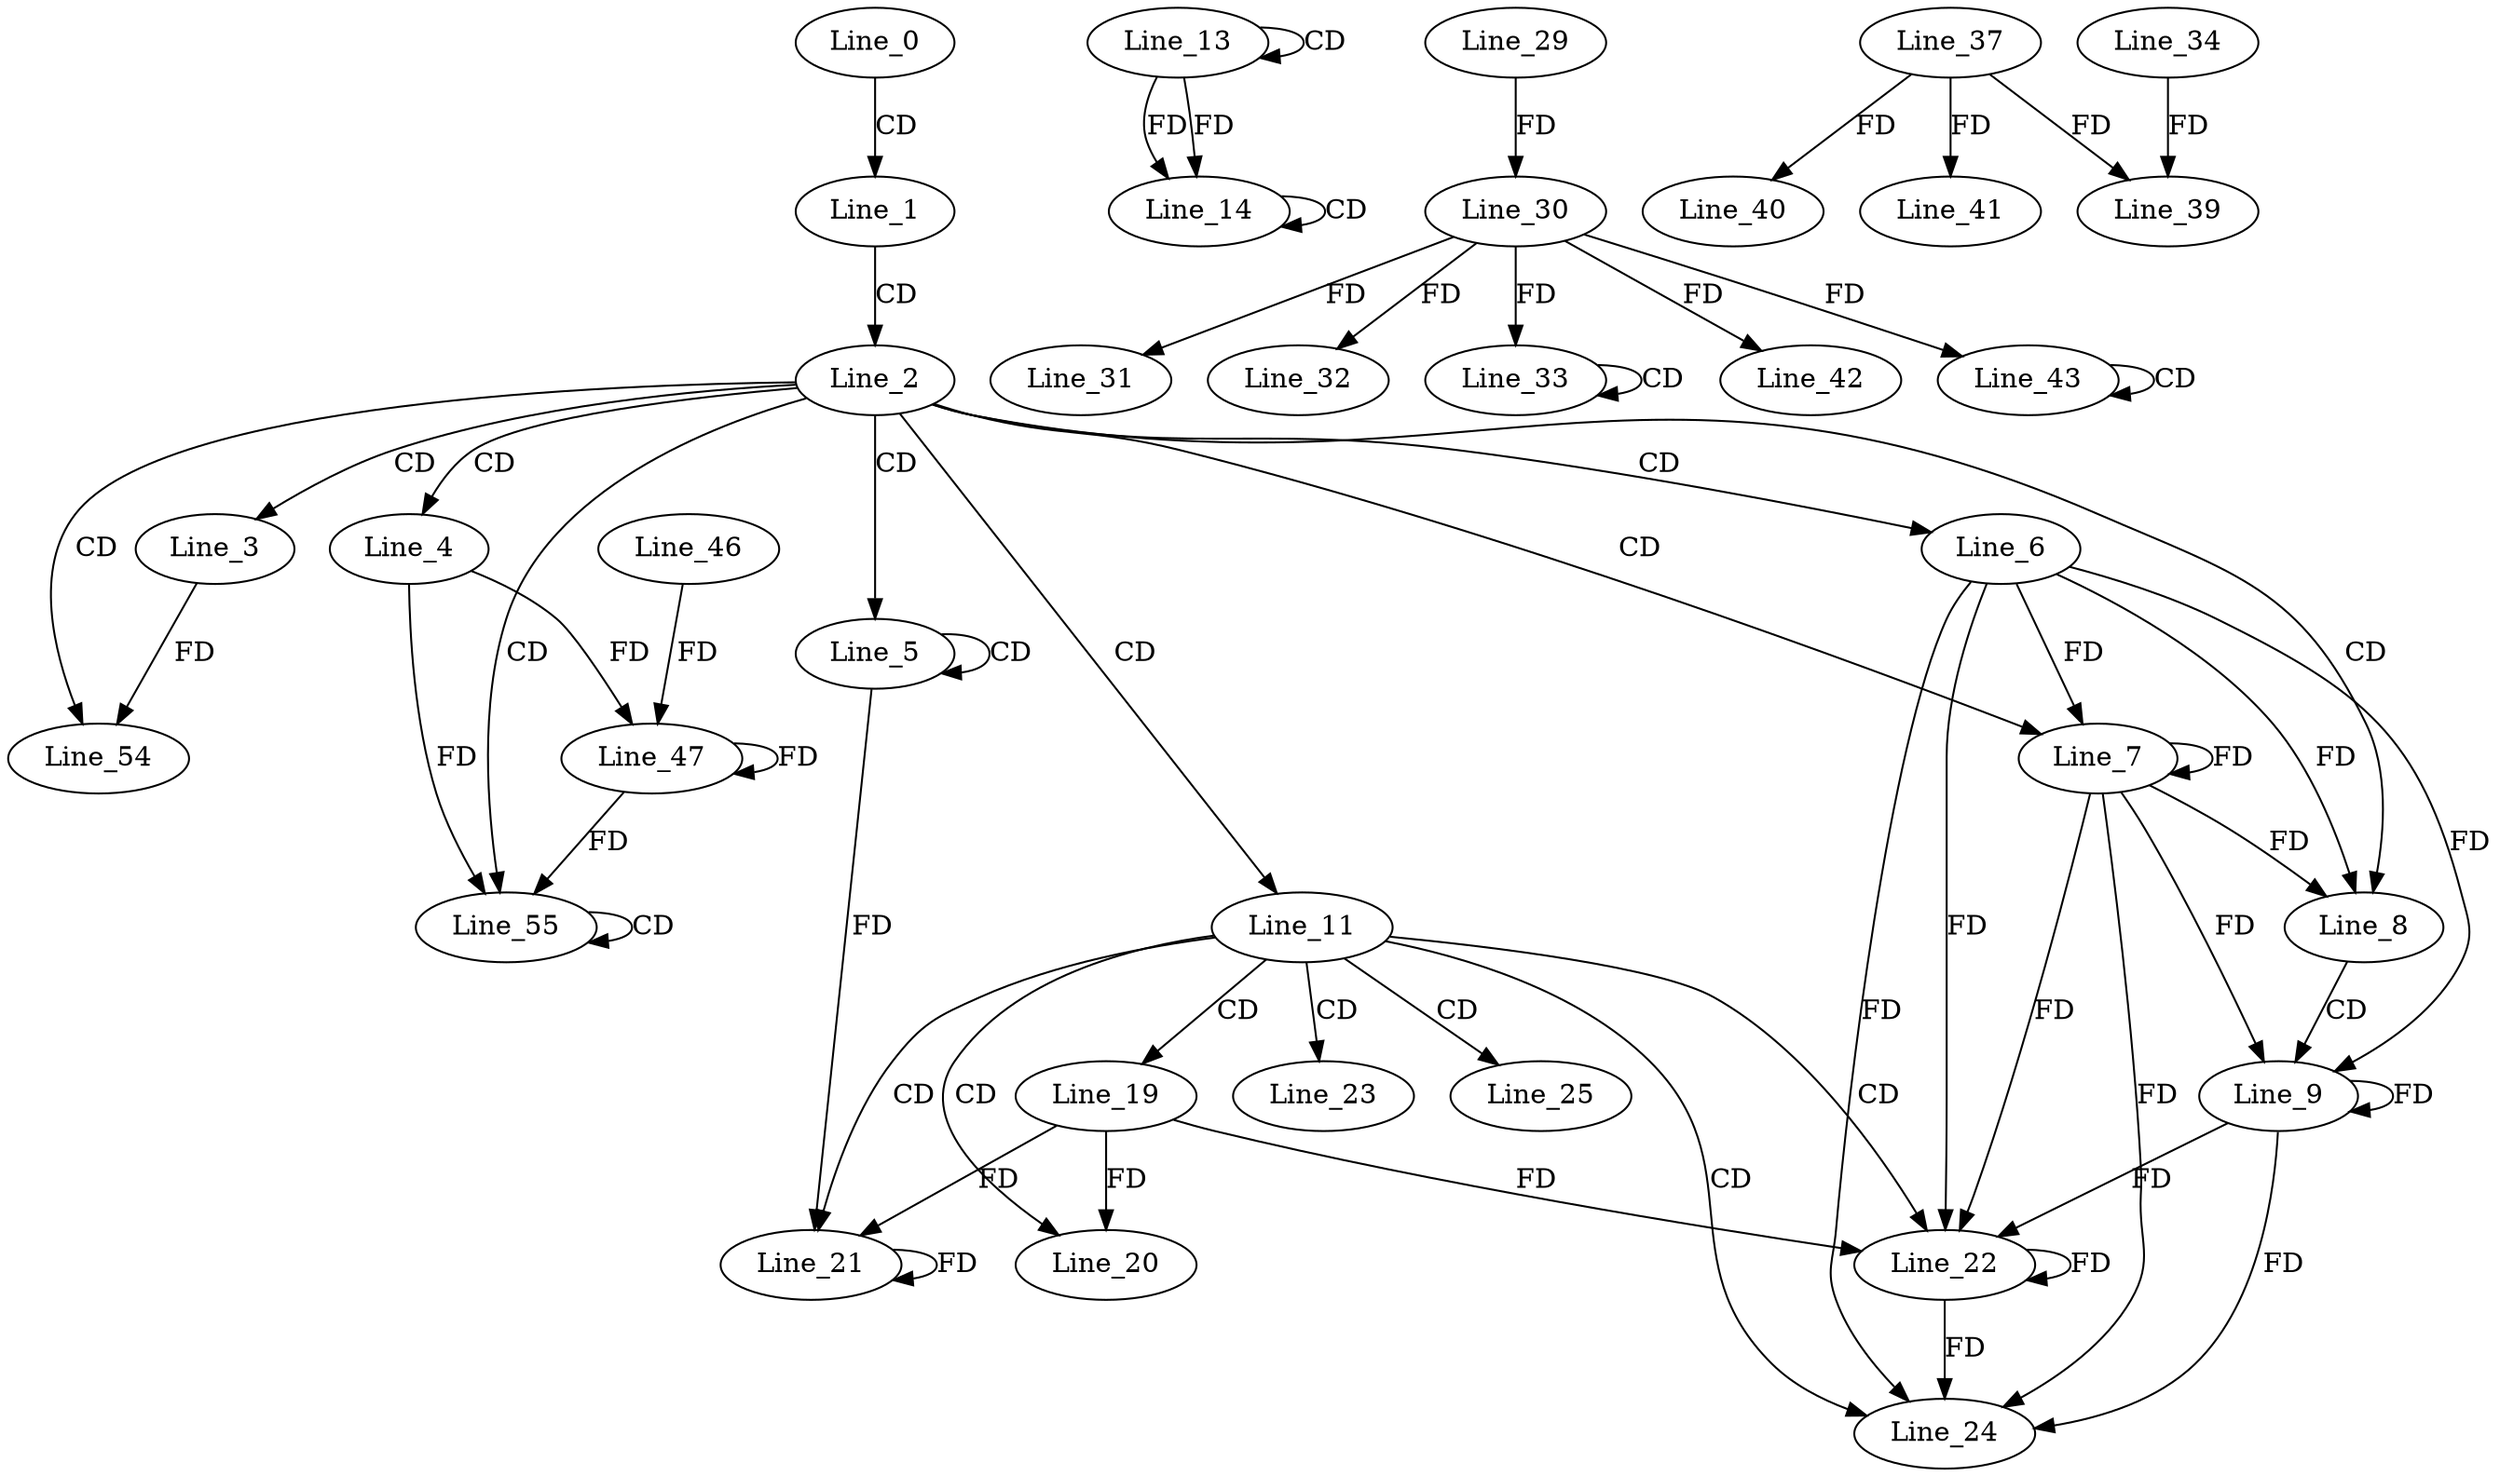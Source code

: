 digraph G {
  Line_0;
  Line_1;
  Line_2;
  Line_3;
  Line_4;
  Line_5;
  Line_5;
  Line_6;
  Line_7;
  Line_7;
  Line_8;
  Line_8;
  Line_9;
  Line_11;
  Line_13;
  Line_13;
  Line_14;
  Line_14;
  Line_19;
  Line_20;
  Line_21;
  Line_21;
  Line_22;
  Line_22;
  Line_23;
  Line_24;
  Line_25;
  Line_29;
  Line_30;
  Line_30;
  Line_31;
  Line_32;
  Line_33;
  Line_33;
  Line_37;
  Line_39;
  Line_34;
  Line_40;
  Line_41;
  Line_42;
  Line_42;
  Line_43;
  Line_43;
  Line_47;
  Line_47;
  Line_46;
  Line_54;
  Line_55;
  Line_55;
  Line_0 -> Line_1 [ label="CD" ];
  Line_1 -> Line_2 [ label="CD" ];
  Line_2 -> Line_3 [ label="CD" ];
  Line_2 -> Line_4 [ label="CD" ];
  Line_2 -> Line_5 [ label="CD" ];
  Line_5 -> Line_5 [ label="CD" ];
  Line_2 -> Line_6 [ label="CD" ];
  Line_2 -> Line_7 [ label="CD" ];
  Line_6 -> Line_7 [ label="FD" ];
  Line_7 -> Line_7 [ label="FD" ];
  Line_2 -> Line_8 [ label="CD" ];
  Line_6 -> Line_8 [ label="FD" ];
  Line_7 -> Line_8 [ label="FD" ];
  Line_8 -> Line_9 [ label="CD" ];
  Line_6 -> Line_9 [ label="FD" ];
  Line_7 -> Line_9 [ label="FD" ];
  Line_9 -> Line_9 [ label="FD" ];
  Line_2 -> Line_11 [ label="CD" ];
  Line_13 -> Line_13 [ label="CD" ];
  Line_13 -> Line_14 [ label="FD" ];
  Line_14 -> Line_14 [ label="CD" ];
  Line_13 -> Line_14 [ label="FD" ];
  Line_11 -> Line_19 [ label="CD" ];
  Line_11 -> Line_20 [ label="CD" ];
  Line_19 -> Line_20 [ label="FD" ];
  Line_11 -> Line_21 [ label="CD" ];
  Line_5 -> Line_21 [ label="FD" ];
  Line_21 -> Line_21 [ label="FD" ];
  Line_19 -> Line_21 [ label="FD" ];
  Line_11 -> Line_22 [ label="CD" ];
  Line_6 -> Line_22 [ label="FD" ];
  Line_7 -> Line_22 [ label="FD" ];
  Line_9 -> Line_22 [ label="FD" ];
  Line_22 -> Line_22 [ label="FD" ];
  Line_19 -> Line_22 [ label="FD" ];
  Line_11 -> Line_23 [ label="CD" ];
  Line_11 -> Line_24 [ label="CD" ];
  Line_6 -> Line_24 [ label="FD" ];
  Line_7 -> Line_24 [ label="FD" ];
  Line_9 -> Line_24 [ label="FD" ];
  Line_22 -> Line_24 [ label="FD" ];
  Line_11 -> Line_25 [ label="CD" ];
  Line_29 -> Line_30 [ label="FD" ];
  Line_30 -> Line_31 [ label="FD" ];
  Line_30 -> Line_32 [ label="FD" ];
  Line_33 -> Line_33 [ label="CD" ];
  Line_30 -> Line_33 [ label="FD" ];
  Line_37 -> Line_39 [ label="FD" ];
  Line_34 -> Line_39 [ label="FD" ];
  Line_37 -> Line_40 [ label="FD" ];
  Line_37 -> Line_41 [ label="FD" ];
  Line_30 -> Line_42 [ label="FD" ];
  Line_43 -> Line_43 [ label="CD" ];
  Line_30 -> Line_43 [ label="FD" ];
  Line_4 -> Line_47 [ label="FD" ];
  Line_47 -> Line_47 [ label="FD" ];
  Line_46 -> Line_47 [ label="FD" ];
  Line_2 -> Line_54 [ label="CD" ];
  Line_3 -> Line_54 [ label="FD" ];
  Line_2 -> Line_55 [ label="CD" ];
  Line_55 -> Line_55 [ label="CD" ];
  Line_4 -> Line_55 [ label="FD" ];
  Line_47 -> Line_55 [ label="FD" ];
}

